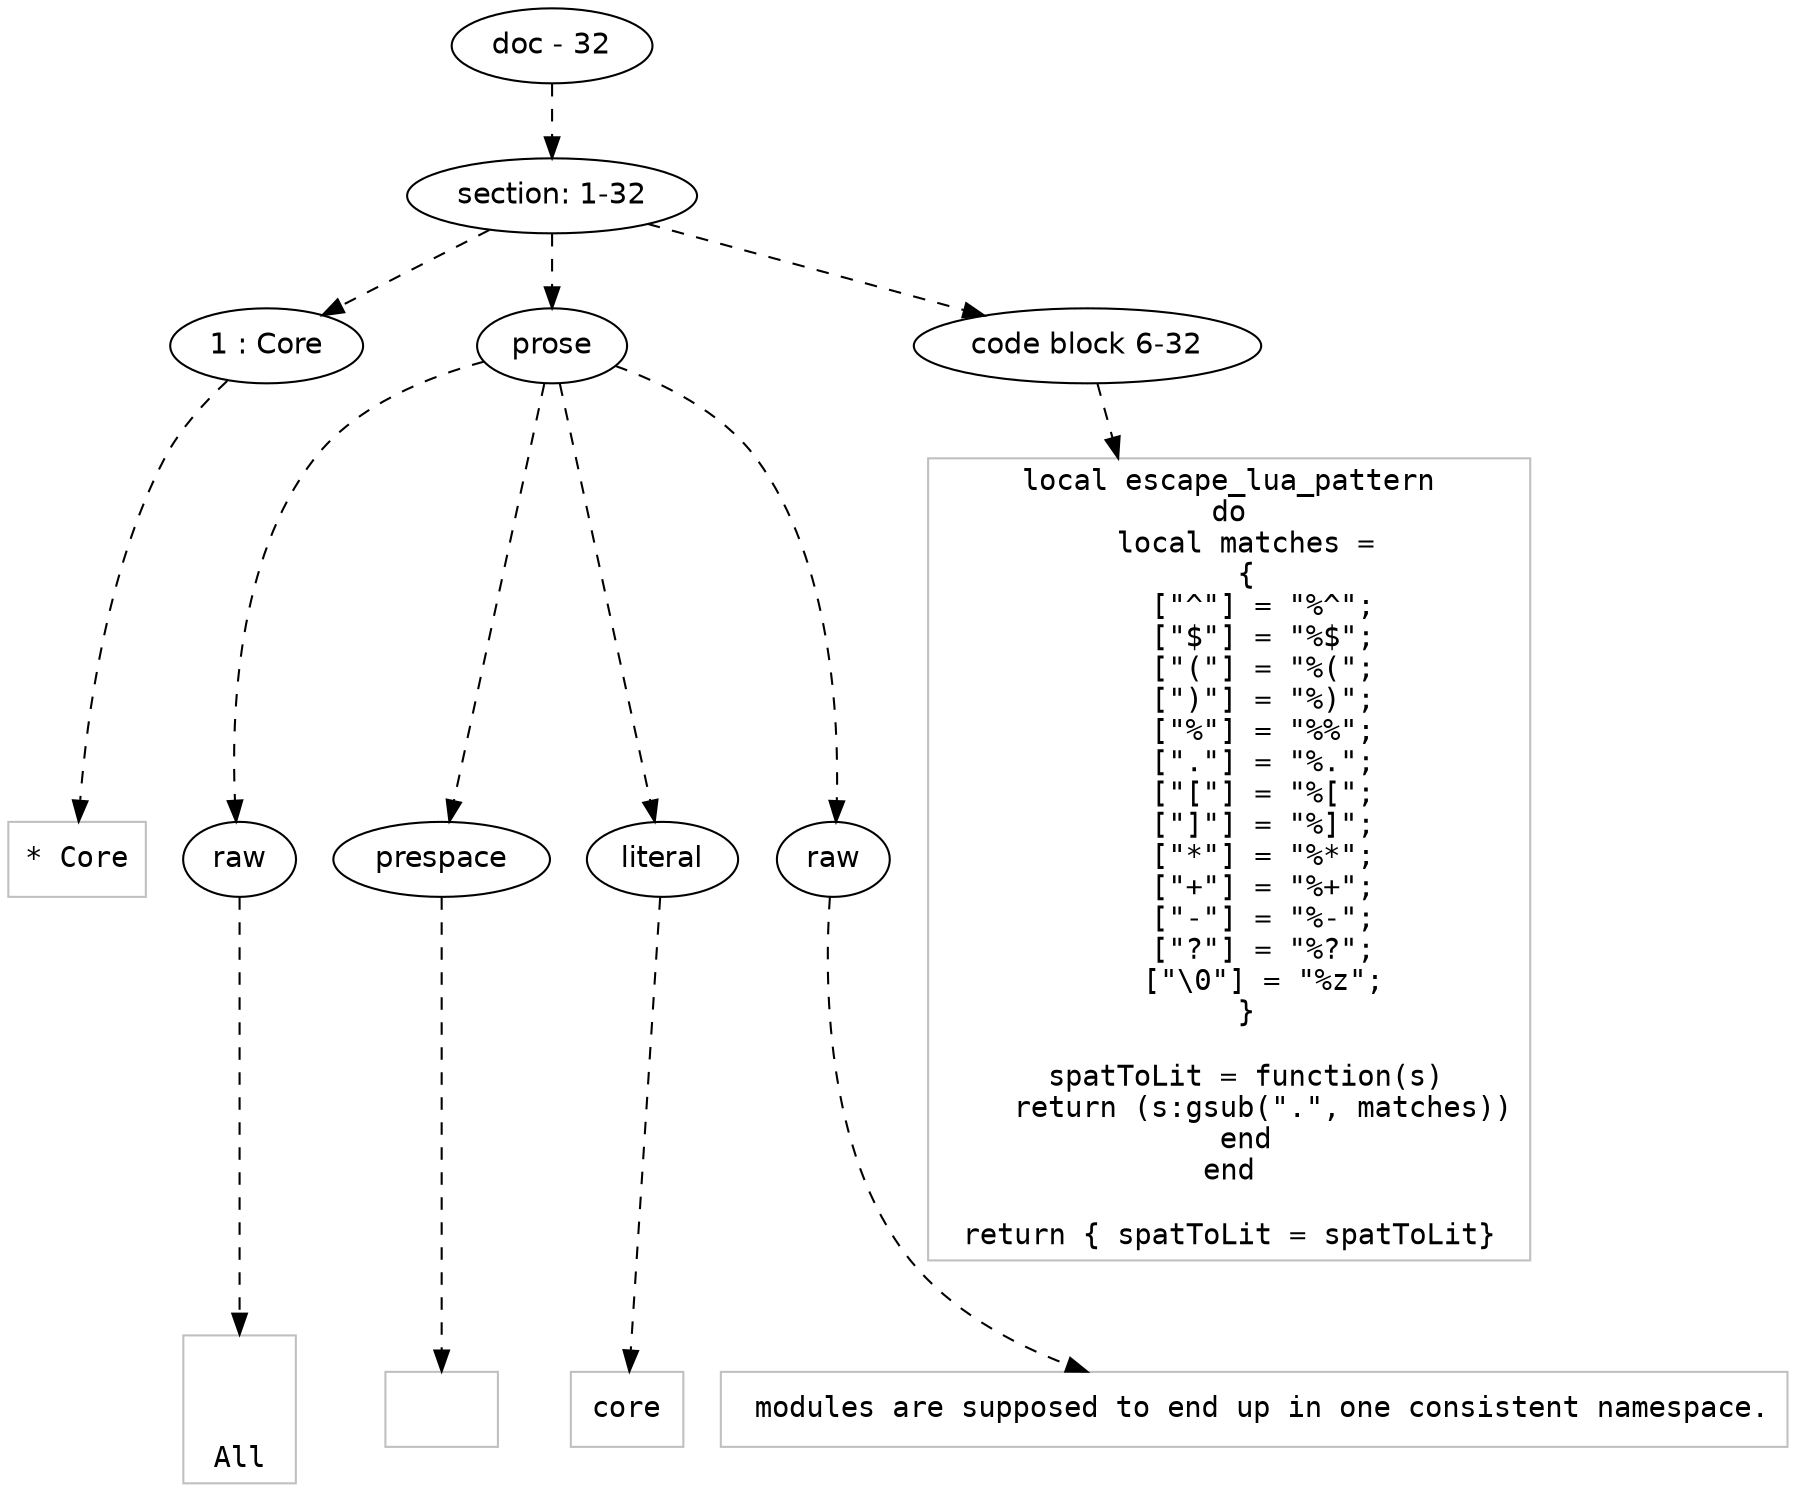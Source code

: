 digraph lpegNode {

node [fontname=Helvetica]
edge [style=dashed]

doc_0 [label="doc - 32"]


doc_0 -> { section_1}
{rank=same; section_1}

section_1 [label="section: 1-32"]


// END RANK doc_0

section_1 -> { header_2 prose_3 codeblock_4}
{rank=same; header_2 prose_3 codeblock_4}

header_2 [label="1 : Core"]

prose_3 [label="prose"]

codeblock_4 [label="code block 6-32"]


// END RANK section_1

header_2 -> leaf_5
leaf_5  [color=Gray,shape=rectangle,fontname=Inconsolata,label="* Core"]
// END RANK header_2

prose_3 -> { raw_6 prespace_7 literal_8 raw_9}
{rank=same; raw_6 prespace_7 literal_8 raw_9}

raw_6 [label="raw"]

prespace_7 [label="prespace"]

literal_8 [label="literal"]

raw_9 [label="raw"]


// END RANK prose_3

raw_6 -> leaf_10
leaf_10  [color=Gray,shape=rectangle,fontname=Inconsolata,label="


All"]
// END RANK raw_6

prespace_7 -> leaf_11
leaf_11  [color=Gray,shape=rectangle,fontname=Inconsolata,label=" "]
// END RANK prespace_7

literal_8 -> leaf_12
leaf_12  [color=Gray,shape=rectangle,fontname=Inconsolata,label="core"]
// END RANK literal_8

raw_9 -> leaf_13
leaf_13  [color=Gray,shape=rectangle,fontname=Inconsolata,label=" modules are supposed to end up in one consistent namespace.
"]
// END RANK raw_9

codeblock_4 -> leaf_14
leaf_14  [color=Gray,shape=rectangle,fontname=Inconsolata,label="local escape_lua_pattern
do
  local matches =
  {
    [\"^\"] = \"%^\";
    [\"$\"] = \"%$\";
    [\"(\"] = \"%(\";
    [\")\"] = \"%)\";
    [\"%\"] = \"%%\";
    [\".\"] = \"%.\";
    [\"[\"] = \"%[\";
    [\"]\"] = \"%]\";
    [\"*\"] = \"%*\";
    [\"+\"] = \"%+\";
    [\"-\"] = \"%-\";
    [\"?\"] = \"%?\";
    [\"\\0\"] = \"%z\";
  }

  spatToLit = function(s)
    return (s:gsub(\".\", matches))
  end
end

return { spatToLit = spatToLit}"]
// END RANK codeblock_4


}
